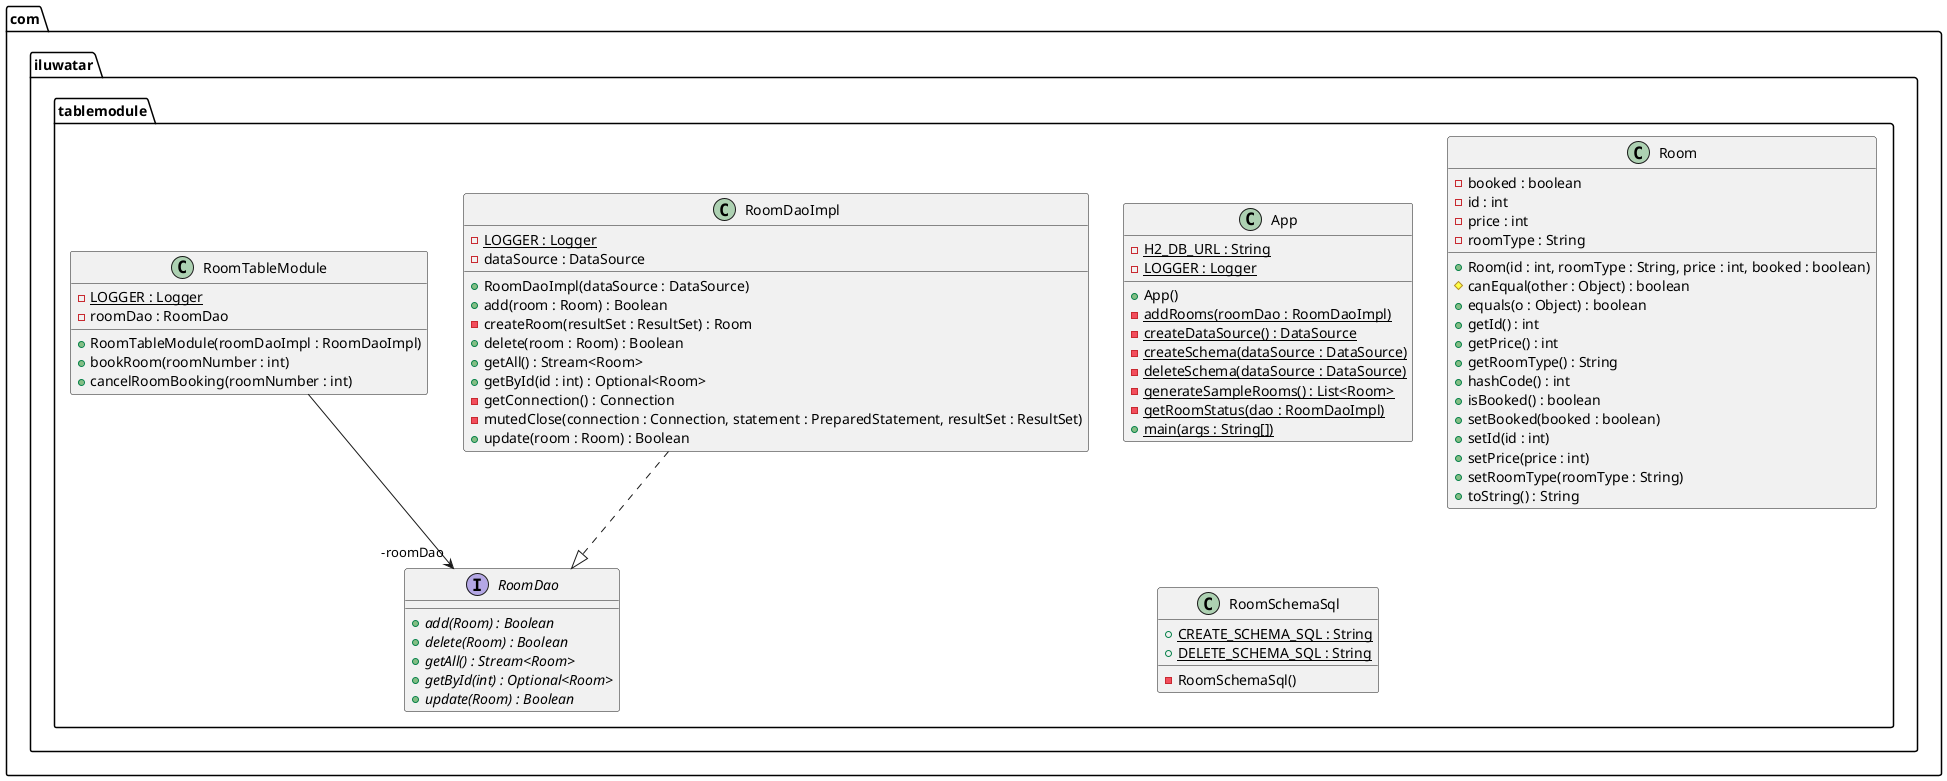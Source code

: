 @startuml
package com.iluwatar.tablemodule {
  class App {
    - H2_DB_URL : String {static}
    - LOGGER : Logger {static}
    + App()
    - addRooms(roomDao : RoomDaoImpl) {static}
    - createDataSource() : DataSource {static}
    - createSchema(dataSource : DataSource) {static}
    - deleteSchema(dataSource : DataSource) {static}
    - generateSampleRooms() : List<Room> {static}
    - getRoomStatus(dao : RoomDaoImpl) {static}
    + main(args : String[]) {static}
  }
  class Room {
    - booked : boolean
    - id : int
    - price : int
    - roomType : String
    + Room(id : int, roomType : String, price : int, booked : boolean)
    # canEqual(other : Object) : boolean
    + equals(o : Object) : boolean
    + getId() : int
    + getPrice() : int
    + getRoomType() : String
    + hashCode() : int
    + isBooked() : boolean
    + setBooked(booked : boolean)
    + setId(id : int)
    + setPrice(price : int)
    + setRoomType(roomType : String)
    + toString() : String
  }
  interface RoomDao {
    + add(Room) : Boolean {abstract}
    + delete(Room) : Boolean {abstract}
    + getAll() : Stream<Room> {abstract}
    + getById(int) : Optional<Room> {abstract}
    + update(Room) : Boolean {abstract}
  }
  class RoomDaoImpl {
    - LOGGER : Logger {static}
    - dataSource : DataSource
    + RoomDaoImpl(dataSource : DataSource)
    + add(room : Room) : Boolean
    - createRoom(resultSet : ResultSet) : Room
    + delete(room : Room) : Boolean
    + getAll() : Stream<Room>
    + getById(id : int) : Optional<Room>
    - getConnection() : Connection
    - mutedClose(connection : Connection, statement : PreparedStatement, resultSet : ResultSet)
    + update(room : Room) : Boolean
  }
  class RoomSchemaSql {
    + CREATE_SCHEMA_SQL : String {static}
    + DELETE_SCHEMA_SQL : String {static}
    - RoomSchemaSql()
  }
  class RoomTableModule {
    - LOGGER : Logger {static}
    - roomDao : RoomDao
    + RoomTableModule(roomDaoImpl : RoomDaoImpl)
    + bookRoom(roomNumber : int)
    + cancelRoomBooking(roomNumber : int)
  }
}
RoomTableModule -->  "-roomDao" RoomDao
RoomDaoImpl ..|> RoomDao 
@enduml